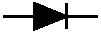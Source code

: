 #FIG 3.2
Landscape
Center
Metric
A4      
100.00
Single
0
1200 2
6 405 270 1170 540
2 1 0 2 0 7 0 0 -1 0.000 0 0 -1 0 0 2
	 1125 405 900 405
2 1 0 2 0 7 0 0 -1 0.000 0 0 -1 0 0 2
	 675 405 450 405
2 1 0 2 0 7 0 0 -1 0.000 0 0 -1 0 0 2
	 900 315 900 495
2 3 0 2 0 0 0 0 20 0.000 0 0 7 0 0 4
	 900 405 675 315 675 495 900 405
-6
